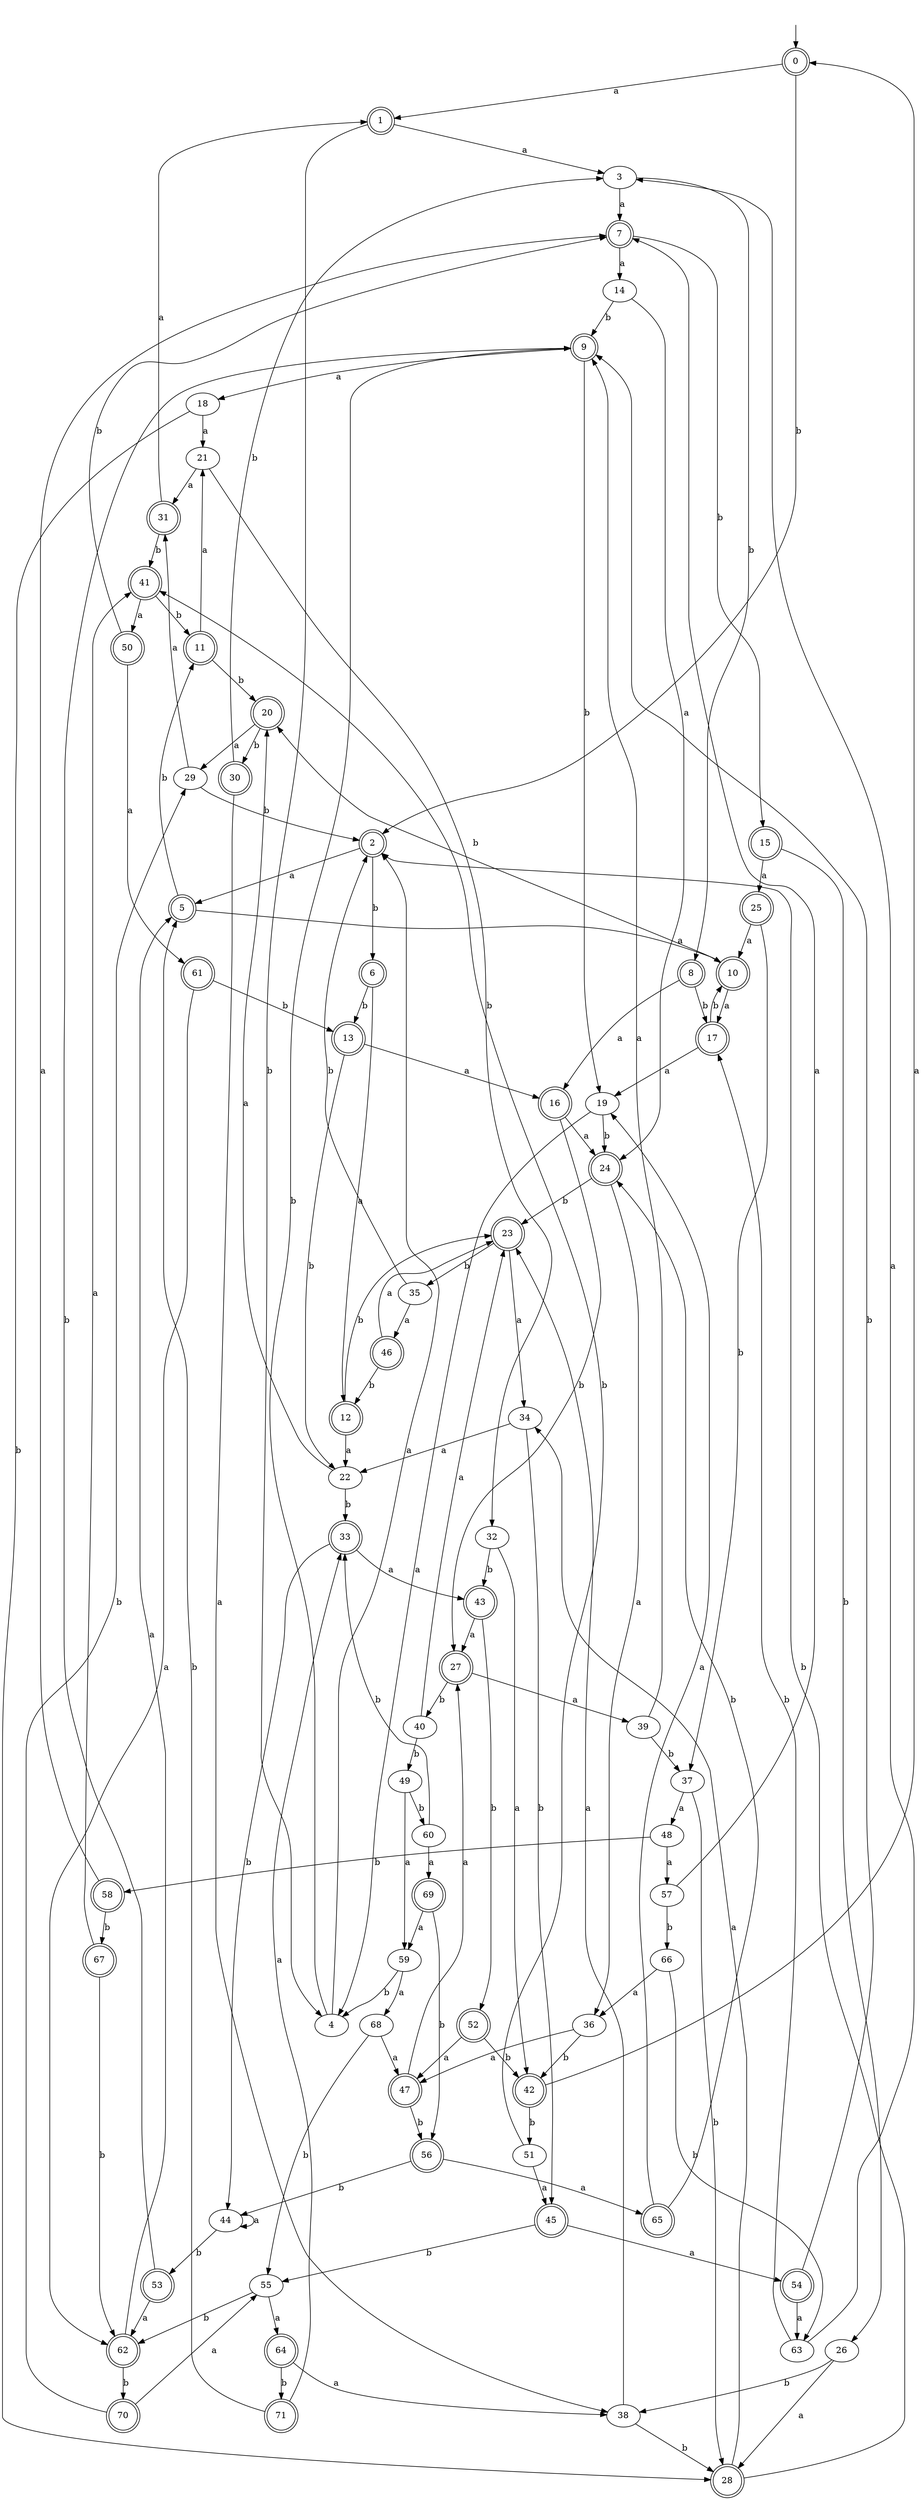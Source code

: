 digraph RandomDFA {
  __start0 [label="", shape=none];
  __start0 -> 0 [label=""];
  0 [shape=circle] [shape=doublecircle]
  0 -> 1 [label="a"]
  0 -> 2 [label="b"]
  1 [shape=doublecircle]
  1 -> 3 [label="a"]
  1 -> 4 [label="b"]
  2 [shape=doublecircle]
  2 -> 5 [label="a"]
  2 -> 6 [label="b"]
  3
  3 -> 7 [label="a"]
  3 -> 8 [label="b"]
  4
  4 -> 2 [label="a"]
  4 -> 9 [label="b"]
  5 [shape=doublecircle]
  5 -> 10 [label="a"]
  5 -> 11 [label="b"]
  6 [shape=doublecircle]
  6 -> 12 [label="a"]
  6 -> 13 [label="b"]
  7 [shape=doublecircle]
  7 -> 14 [label="a"]
  7 -> 15 [label="b"]
  8 [shape=doublecircle]
  8 -> 16 [label="a"]
  8 -> 17 [label="b"]
  9 [shape=doublecircle]
  9 -> 18 [label="a"]
  9 -> 19 [label="b"]
  10 [shape=doublecircle]
  10 -> 17 [label="a"]
  10 -> 20 [label="b"]
  11 [shape=doublecircle]
  11 -> 21 [label="a"]
  11 -> 20 [label="b"]
  12 [shape=doublecircle]
  12 -> 22 [label="a"]
  12 -> 23 [label="b"]
  13 [shape=doublecircle]
  13 -> 16 [label="a"]
  13 -> 22 [label="b"]
  14
  14 -> 24 [label="a"]
  14 -> 9 [label="b"]
  15 [shape=doublecircle]
  15 -> 25 [label="a"]
  15 -> 26 [label="b"]
  16 [shape=doublecircle]
  16 -> 24 [label="a"]
  16 -> 27 [label="b"]
  17 [shape=doublecircle]
  17 -> 19 [label="a"]
  17 -> 10 [label="b"]
  18
  18 -> 21 [label="a"]
  18 -> 28 [label="b"]
  19
  19 -> 4 [label="a"]
  19 -> 24 [label="b"]
  20 [shape=doublecircle]
  20 -> 29 [label="a"]
  20 -> 30 [label="b"]
  21
  21 -> 31 [label="a"]
  21 -> 32 [label="b"]
  22
  22 -> 20 [label="a"]
  22 -> 33 [label="b"]
  23 [shape=doublecircle]
  23 -> 34 [label="a"]
  23 -> 35 [label="b"]
  24 [shape=doublecircle]
  24 -> 36 [label="a"]
  24 -> 23 [label="b"]
  25 [shape=doublecircle]
  25 -> 10 [label="a"]
  25 -> 37 [label="b"]
  26
  26 -> 28 [label="a"]
  26 -> 38 [label="b"]
  27 [shape=doublecircle]
  27 -> 39 [label="a"]
  27 -> 40 [label="b"]
  28 [shape=doublecircle]
  28 -> 34 [label="a"]
  28 -> 2 [label="b"]
  29
  29 -> 31 [label="a"]
  29 -> 2 [label="b"]
  30 [shape=doublecircle]
  30 -> 38 [label="a"]
  30 -> 3 [label="b"]
  31 [shape=doublecircle]
  31 -> 1 [label="a"]
  31 -> 41 [label="b"]
  32
  32 -> 42 [label="a"]
  32 -> 43 [label="b"]
  33 [shape=doublecircle]
  33 -> 43 [label="a"]
  33 -> 44 [label="b"]
  34
  34 -> 22 [label="a"]
  34 -> 45 [label="b"]
  35
  35 -> 46 [label="a"]
  35 -> 2 [label="b"]
  36
  36 -> 47 [label="a"]
  36 -> 42 [label="b"]
  37
  37 -> 48 [label="a"]
  37 -> 28 [label="b"]
  38
  38 -> 23 [label="a"]
  38 -> 28 [label="b"]
  39
  39 -> 9 [label="a"]
  39 -> 37 [label="b"]
  40
  40 -> 23 [label="a"]
  40 -> 49 [label="b"]
  41 [shape=doublecircle]
  41 -> 50 [label="a"]
  41 -> 11 [label="b"]
  42 [shape=doublecircle]
  42 -> 0 [label="a"]
  42 -> 51 [label="b"]
  43 [shape=doublecircle]
  43 -> 27 [label="a"]
  43 -> 52 [label="b"]
  44
  44 -> 44 [label="a"]
  44 -> 53 [label="b"]
  45 [shape=doublecircle]
  45 -> 54 [label="a"]
  45 -> 55 [label="b"]
  46 [shape=doublecircle]
  46 -> 23 [label="a"]
  46 -> 12 [label="b"]
  47 [shape=doublecircle]
  47 -> 27 [label="a"]
  47 -> 56 [label="b"]
  48
  48 -> 57 [label="a"]
  48 -> 58 [label="b"]
  49
  49 -> 59 [label="a"]
  49 -> 60 [label="b"]
  50 [shape=doublecircle]
  50 -> 61 [label="a"]
  50 -> 7 [label="b"]
  51
  51 -> 45 [label="a"]
  51 -> 41 [label="b"]
  52 [shape=doublecircle]
  52 -> 47 [label="a"]
  52 -> 42 [label="b"]
  53 [shape=doublecircle]
  53 -> 62 [label="a"]
  53 -> 9 [label="b"]
  54 [shape=doublecircle]
  54 -> 63 [label="a"]
  54 -> 9 [label="b"]
  55
  55 -> 64 [label="a"]
  55 -> 62 [label="b"]
  56 [shape=doublecircle]
  56 -> 65 [label="a"]
  56 -> 44 [label="b"]
  57
  57 -> 7 [label="a"]
  57 -> 66 [label="b"]
  58 [shape=doublecircle]
  58 -> 7 [label="a"]
  58 -> 67 [label="b"]
  59
  59 -> 68 [label="a"]
  59 -> 4 [label="b"]
  60
  60 -> 69 [label="a"]
  60 -> 33 [label="b"]
  61 [shape=doublecircle]
  61 -> 62 [label="a"]
  61 -> 13 [label="b"]
  62 [shape=doublecircle]
  62 -> 5 [label="a"]
  62 -> 70 [label="b"]
  63
  63 -> 3 [label="a"]
  63 -> 17 [label="b"]
  64 [shape=doublecircle]
  64 -> 38 [label="a"]
  64 -> 71 [label="b"]
  65 [shape=doublecircle]
  65 -> 19 [label="a"]
  65 -> 24 [label="b"]
  66
  66 -> 36 [label="a"]
  66 -> 63 [label="b"]
  67 [shape=doublecircle]
  67 -> 41 [label="a"]
  67 -> 62 [label="b"]
  68
  68 -> 47 [label="a"]
  68 -> 55 [label="b"]
  69 [shape=doublecircle]
  69 -> 59 [label="a"]
  69 -> 56 [label="b"]
  70 [shape=doublecircle]
  70 -> 55 [label="a"]
  70 -> 29 [label="b"]
  71 [shape=doublecircle]
  71 -> 33 [label="a"]
  71 -> 5 [label="b"]
}
